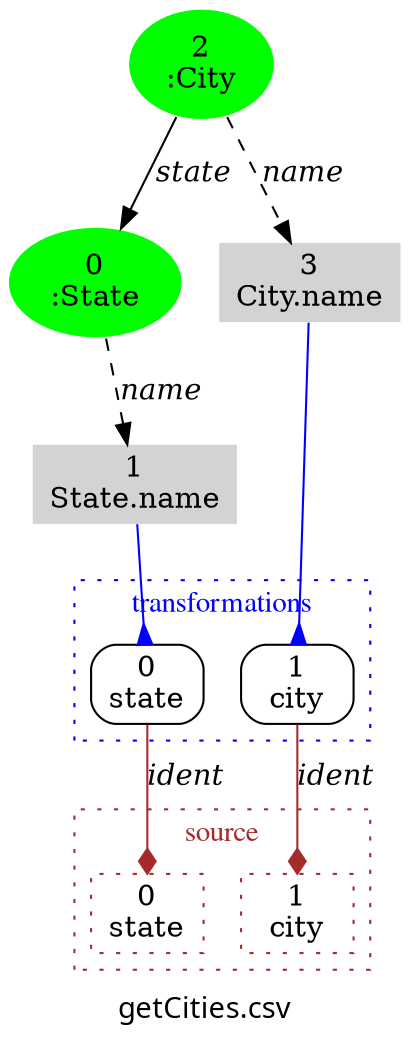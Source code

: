 digraph  {
	graph [fontname="times:bold",
		label="getCities.csv",
		overlap=False,
		remincross=true,
		splines=true
	];
	node [label="\N"];
	subgraph cluster1 {
		graph [color=brown,
			fontcolor=brown,
			fontname=times,
			label=source,
			rank=same,
			style=dotted
		];
		4		 [color=brown,
			label="0
state",
			shape=box,
			style=dotted];
		5		 [color=brown,
			label="1
city",
			shape=box,
			style=dotted];
	}
	subgraph cluster2 {
		graph [color=blue,
			fontcolor=blue,
			fontname=times,
			label=transformations,
			rank=same,
			style=dotted
		];
		6		 [label="0
state",
			shape=box,
			style=rounded];
		7		 [label="1
city",
			shape=box,
			style=rounded];
	}
	0	 [color=white,
		fillcolor=green,
		label="0
:State",
		shape=ellipse,
		style=filled];
	1	 [color=white,
		fillcolor=lightgrey,
		label="1
State.name",
		shape=plaintext,
		style=filled];
	0 -> 1	 [fontname="times-italic",
		label=name,
		style=dashed];
	1 -> 6	 [arrowhead=inv,
		arrowtail=inv,
		color=blue];
	2	 [color=white,
		fillcolor=green,
		label="2
:City",
		shape=ellipse,
		style=filled];
	2 -> 0	 [fontname="times-italic",
		label=state];
	3	 [color=white,
		fillcolor=lightgrey,
		label="3
City.name",
		shape=plaintext,
		style=filled];
	2 -> 3	 [fontname="times-italic",
		label=name,
		style=dashed];
	3 -> 7	 [arrowhead=inv,
		arrowtail=inv,
		color=blue];
	6 -> 4	 [arrowhead=diamond,
		color=brown,
		fontname="times-italic",
		label=ident];
	7 -> 5	 [arrowhead=diamond,
		color=brown,
		fontname="times-italic",
		label=ident];
}
